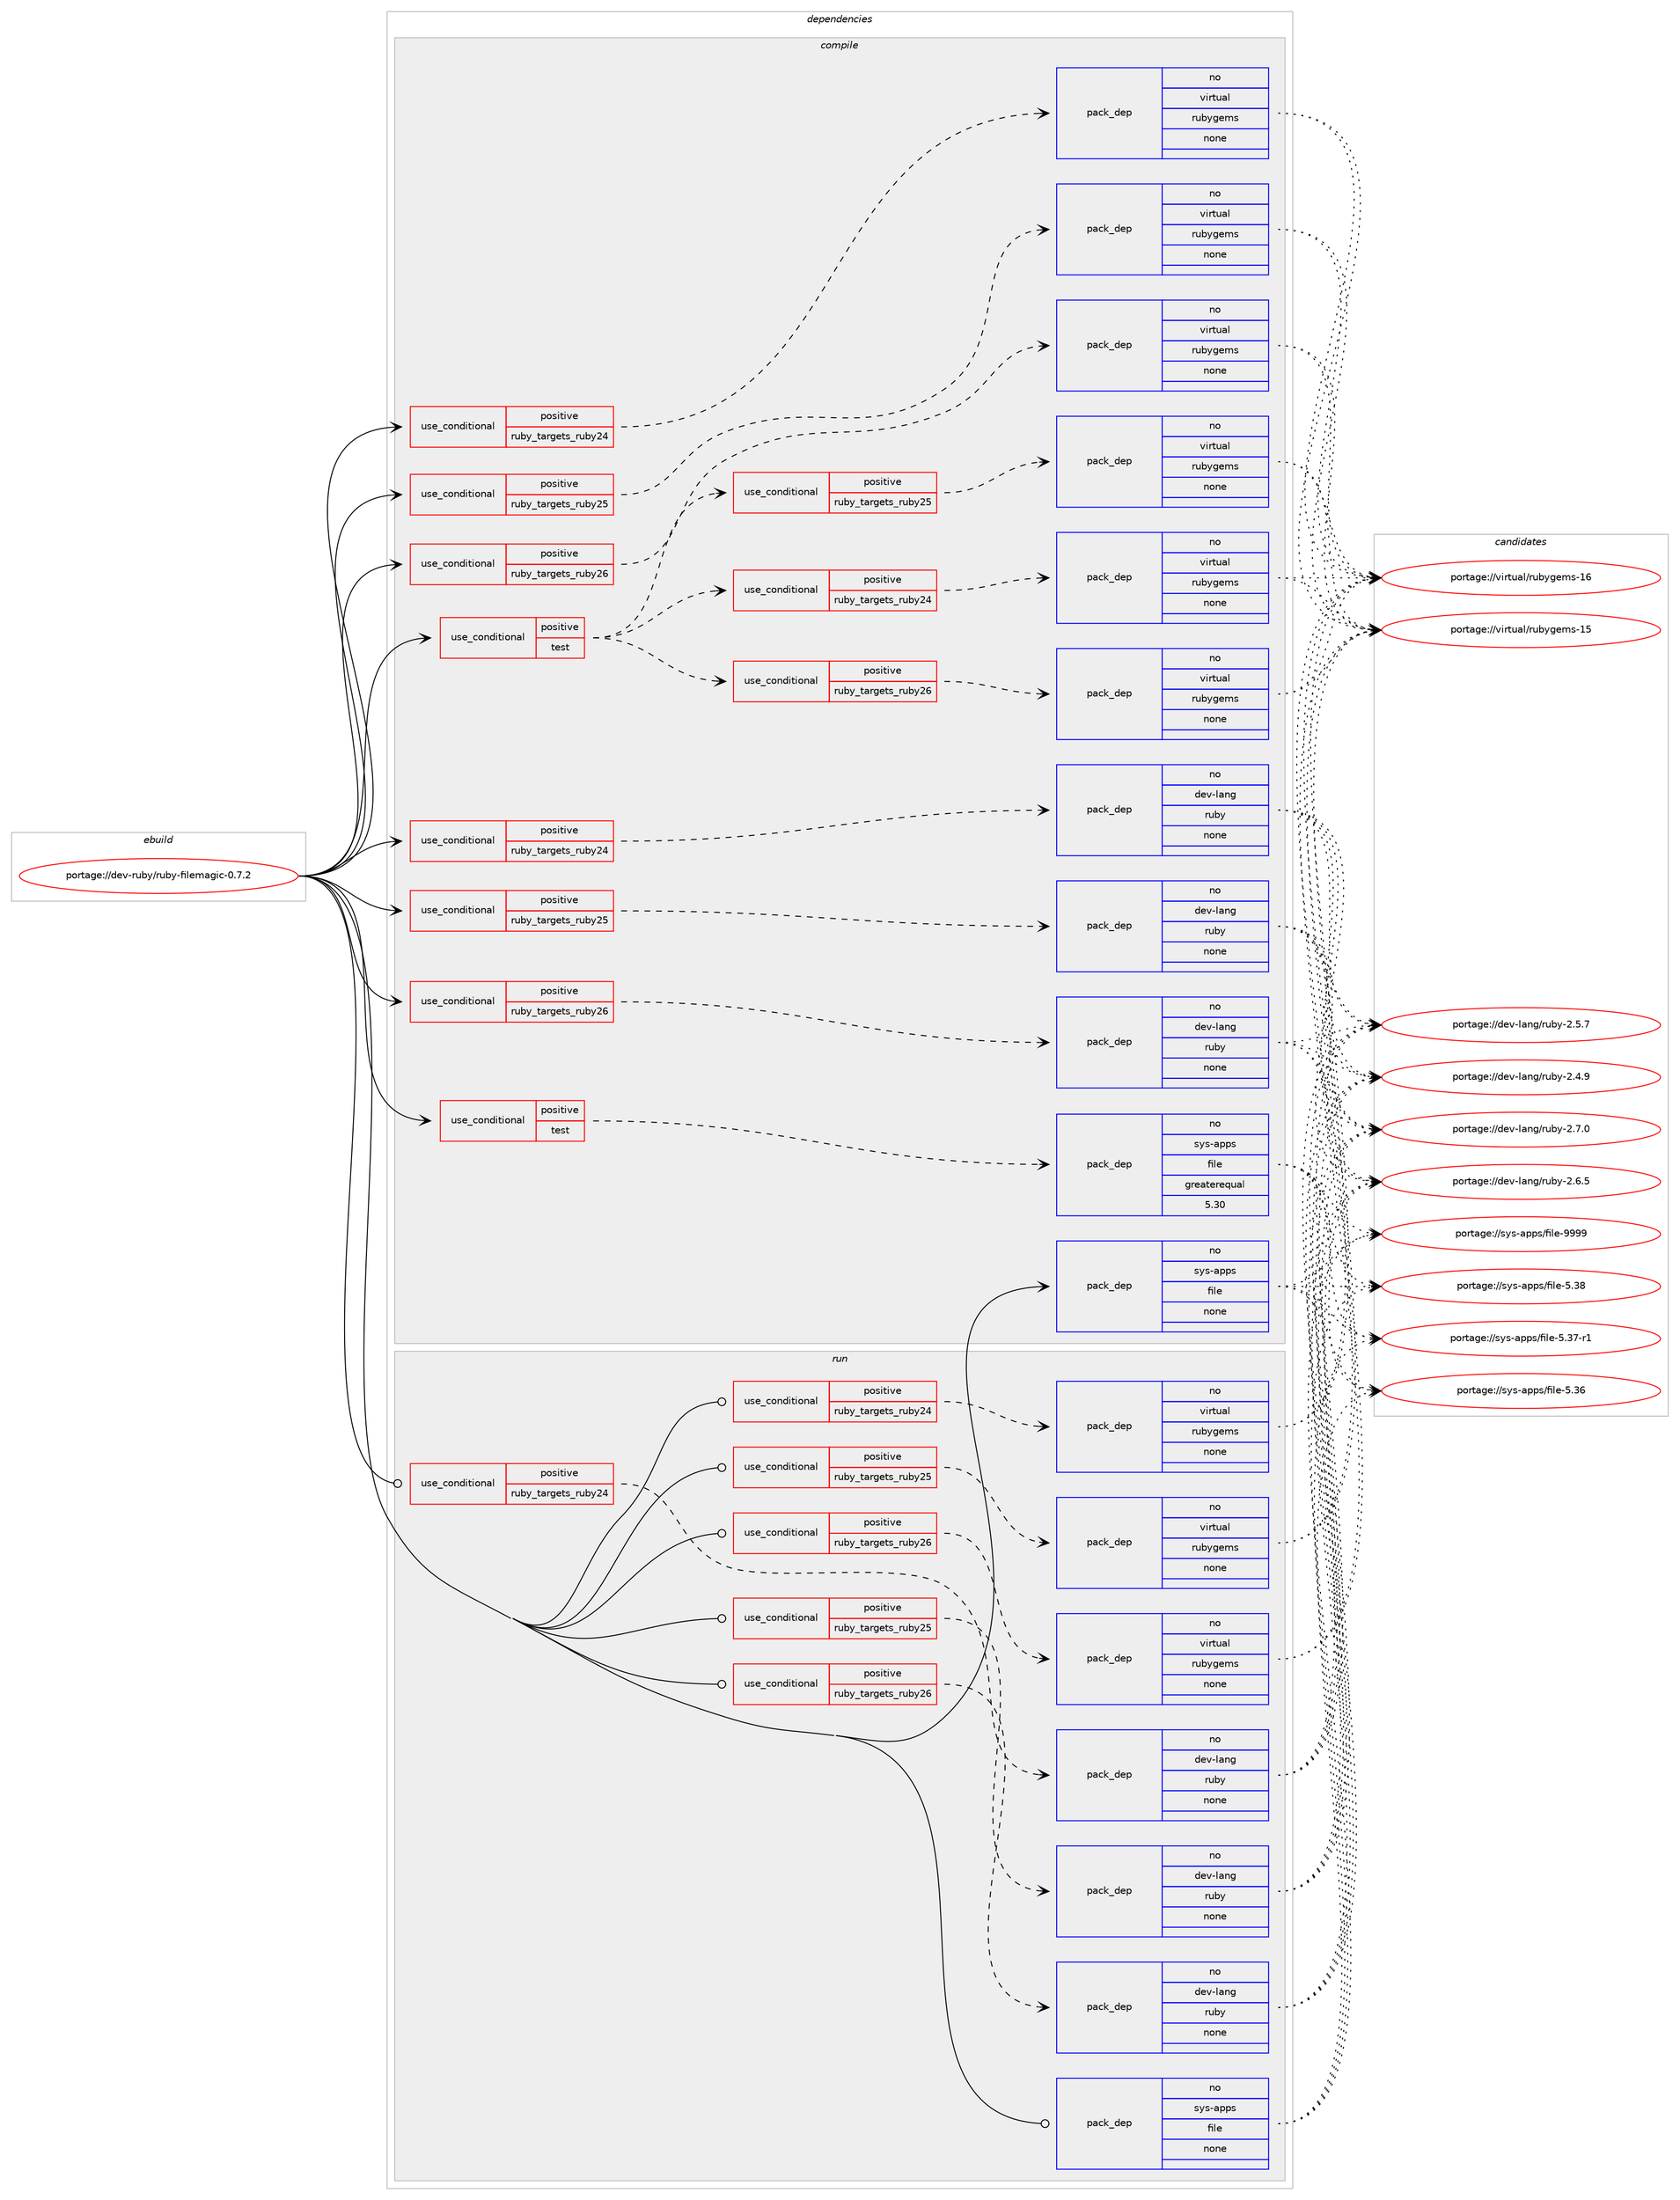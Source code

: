digraph prolog {

# *************
# Graph options
# *************

newrank=true;
concentrate=true;
compound=true;
graph [rankdir=LR,fontname=Helvetica,fontsize=10,ranksep=1.5];#, ranksep=2.5, nodesep=0.2];
edge  [arrowhead=vee];
node  [fontname=Helvetica,fontsize=10];

# **********
# The ebuild
# **********

subgraph cluster_leftcol {
color=gray;
label=<<i>ebuild</i>>;
id [label="portage://dev-ruby/ruby-filemagic-0.7.2", color=red, width=4, href="../dev-ruby/ruby-filemagic-0.7.2.svg"];
}

# ****************
# The dependencies
# ****************

subgraph cluster_midcol {
color=gray;
label=<<i>dependencies</i>>;
subgraph cluster_compile {
fillcolor="#eeeeee";
style=filled;
label=<<i>compile</i>>;
subgraph cond72738 {
dependency327227 [label=<<TABLE BORDER="0" CELLBORDER="1" CELLSPACING="0" CELLPADDING="4"><TR><TD ROWSPAN="3" CELLPADDING="10">use_conditional</TD></TR><TR><TD>positive</TD></TR><TR><TD>ruby_targets_ruby24</TD></TR></TABLE>>, shape=none, color=red];
subgraph pack249742 {
dependency327228 [label=<<TABLE BORDER="0" CELLBORDER="1" CELLSPACING="0" CELLPADDING="4" WIDTH="220"><TR><TD ROWSPAN="6" CELLPADDING="30">pack_dep</TD></TR><TR><TD WIDTH="110">no</TD></TR><TR><TD>dev-lang</TD></TR><TR><TD>ruby</TD></TR><TR><TD>none</TD></TR><TR><TD></TD></TR></TABLE>>, shape=none, color=blue];
}
dependency327227:e -> dependency327228:w [weight=20,style="dashed",arrowhead="vee"];
}
id:e -> dependency327227:w [weight=20,style="solid",arrowhead="vee"];
subgraph cond72739 {
dependency327229 [label=<<TABLE BORDER="0" CELLBORDER="1" CELLSPACING="0" CELLPADDING="4"><TR><TD ROWSPAN="3" CELLPADDING="10">use_conditional</TD></TR><TR><TD>positive</TD></TR><TR><TD>ruby_targets_ruby24</TD></TR></TABLE>>, shape=none, color=red];
subgraph pack249743 {
dependency327230 [label=<<TABLE BORDER="0" CELLBORDER="1" CELLSPACING="0" CELLPADDING="4" WIDTH="220"><TR><TD ROWSPAN="6" CELLPADDING="30">pack_dep</TD></TR><TR><TD WIDTH="110">no</TD></TR><TR><TD>virtual</TD></TR><TR><TD>rubygems</TD></TR><TR><TD>none</TD></TR><TR><TD></TD></TR></TABLE>>, shape=none, color=blue];
}
dependency327229:e -> dependency327230:w [weight=20,style="dashed",arrowhead="vee"];
}
id:e -> dependency327229:w [weight=20,style="solid",arrowhead="vee"];
subgraph cond72740 {
dependency327231 [label=<<TABLE BORDER="0" CELLBORDER="1" CELLSPACING="0" CELLPADDING="4"><TR><TD ROWSPAN="3" CELLPADDING="10">use_conditional</TD></TR><TR><TD>positive</TD></TR><TR><TD>ruby_targets_ruby25</TD></TR></TABLE>>, shape=none, color=red];
subgraph pack249744 {
dependency327232 [label=<<TABLE BORDER="0" CELLBORDER="1" CELLSPACING="0" CELLPADDING="4" WIDTH="220"><TR><TD ROWSPAN="6" CELLPADDING="30">pack_dep</TD></TR><TR><TD WIDTH="110">no</TD></TR><TR><TD>dev-lang</TD></TR><TR><TD>ruby</TD></TR><TR><TD>none</TD></TR><TR><TD></TD></TR></TABLE>>, shape=none, color=blue];
}
dependency327231:e -> dependency327232:w [weight=20,style="dashed",arrowhead="vee"];
}
id:e -> dependency327231:w [weight=20,style="solid",arrowhead="vee"];
subgraph cond72741 {
dependency327233 [label=<<TABLE BORDER="0" CELLBORDER="1" CELLSPACING="0" CELLPADDING="4"><TR><TD ROWSPAN="3" CELLPADDING="10">use_conditional</TD></TR><TR><TD>positive</TD></TR><TR><TD>ruby_targets_ruby25</TD></TR></TABLE>>, shape=none, color=red];
subgraph pack249745 {
dependency327234 [label=<<TABLE BORDER="0" CELLBORDER="1" CELLSPACING="0" CELLPADDING="4" WIDTH="220"><TR><TD ROWSPAN="6" CELLPADDING="30">pack_dep</TD></TR><TR><TD WIDTH="110">no</TD></TR><TR><TD>virtual</TD></TR><TR><TD>rubygems</TD></TR><TR><TD>none</TD></TR><TR><TD></TD></TR></TABLE>>, shape=none, color=blue];
}
dependency327233:e -> dependency327234:w [weight=20,style="dashed",arrowhead="vee"];
}
id:e -> dependency327233:w [weight=20,style="solid",arrowhead="vee"];
subgraph cond72742 {
dependency327235 [label=<<TABLE BORDER="0" CELLBORDER="1" CELLSPACING="0" CELLPADDING="4"><TR><TD ROWSPAN="3" CELLPADDING="10">use_conditional</TD></TR><TR><TD>positive</TD></TR><TR><TD>ruby_targets_ruby26</TD></TR></TABLE>>, shape=none, color=red];
subgraph pack249746 {
dependency327236 [label=<<TABLE BORDER="0" CELLBORDER="1" CELLSPACING="0" CELLPADDING="4" WIDTH="220"><TR><TD ROWSPAN="6" CELLPADDING="30">pack_dep</TD></TR><TR><TD WIDTH="110">no</TD></TR><TR><TD>dev-lang</TD></TR><TR><TD>ruby</TD></TR><TR><TD>none</TD></TR><TR><TD></TD></TR></TABLE>>, shape=none, color=blue];
}
dependency327235:e -> dependency327236:w [weight=20,style="dashed",arrowhead="vee"];
}
id:e -> dependency327235:w [weight=20,style="solid",arrowhead="vee"];
subgraph cond72743 {
dependency327237 [label=<<TABLE BORDER="0" CELLBORDER="1" CELLSPACING="0" CELLPADDING="4"><TR><TD ROWSPAN="3" CELLPADDING="10">use_conditional</TD></TR><TR><TD>positive</TD></TR><TR><TD>ruby_targets_ruby26</TD></TR></TABLE>>, shape=none, color=red];
subgraph pack249747 {
dependency327238 [label=<<TABLE BORDER="0" CELLBORDER="1" CELLSPACING="0" CELLPADDING="4" WIDTH="220"><TR><TD ROWSPAN="6" CELLPADDING="30">pack_dep</TD></TR><TR><TD WIDTH="110">no</TD></TR><TR><TD>virtual</TD></TR><TR><TD>rubygems</TD></TR><TR><TD>none</TD></TR><TR><TD></TD></TR></TABLE>>, shape=none, color=blue];
}
dependency327237:e -> dependency327238:w [weight=20,style="dashed",arrowhead="vee"];
}
id:e -> dependency327237:w [weight=20,style="solid",arrowhead="vee"];
subgraph cond72744 {
dependency327239 [label=<<TABLE BORDER="0" CELLBORDER="1" CELLSPACING="0" CELLPADDING="4"><TR><TD ROWSPAN="3" CELLPADDING="10">use_conditional</TD></TR><TR><TD>positive</TD></TR><TR><TD>test</TD></TR></TABLE>>, shape=none, color=red];
subgraph cond72745 {
dependency327240 [label=<<TABLE BORDER="0" CELLBORDER="1" CELLSPACING="0" CELLPADDING="4"><TR><TD ROWSPAN="3" CELLPADDING="10">use_conditional</TD></TR><TR><TD>positive</TD></TR><TR><TD>ruby_targets_ruby24</TD></TR></TABLE>>, shape=none, color=red];
subgraph pack249748 {
dependency327241 [label=<<TABLE BORDER="0" CELLBORDER="1" CELLSPACING="0" CELLPADDING="4" WIDTH="220"><TR><TD ROWSPAN="6" CELLPADDING="30">pack_dep</TD></TR><TR><TD WIDTH="110">no</TD></TR><TR><TD>virtual</TD></TR><TR><TD>rubygems</TD></TR><TR><TD>none</TD></TR><TR><TD></TD></TR></TABLE>>, shape=none, color=blue];
}
dependency327240:e -> dependency327241:w [weight=20,style="dashed",arrowhead="vee"];
}
dependency327239:e -> dependency327240:w [weight=20,style="dashed",arrowhead="vee"];
subgraph cond72746 {
dependency327242 [label=<<TABLE BORDER="0" CELLBORDER="1" CELLSPACING="0" CELLPADDING="4"><TR><TD ROWSPAN="3" CELLPADDING="10">use_conditional</TD></TR><TR><TD>positive</TD></TR><TR><TD>ruby_targets_ruby25</TD></TR></TABLE>>, shape=none, color=red];
subgraph pack249749 {
dependency327243 [label=<<TABLE BORDER="0" CELLBORDER="1" CELLSPACING="0" CELLPADDING="4" WIDTH="220"><TR><TD ROWSPAN="6" CELLPADDING="30">pack_dep</TD></TR><TR><TD WIDTH="110">no</TD></TR><TR><TD>virtual</TD></TR><TR><TD>rubygems</TD></TR><TR><TD>none</TD></TR><TR><TD></TD></TR></TABLE>>, shape=none, color=blue];
}
dependency327242:e -> dependency327243:w [weight=20,style="dashed",arrowhead="vee"];
}
dependency327239:e -> dependency327242:w [weight=20,style="dashed",arrowhead="vee"];
subgraph cond72747 {
dependency327244 [label=<<TABLE BORDER="0" CELLBORDER="1" CELLSPACING="0" CELLPADDING="4"><TR><TD ROWSPAN="3" CELLPADDING="10">use_conditional</TD></TR><TR><TD>positive</TD></TR><TR><TD>ruby_targets_ruby26</TD></TR></TABLE>>, shape=none, color=red];
subgraph pack249750 {
dependency327245 [label=<<TABLE BORDER="0" CELLBORDER="1" CELLSPACING="0" CELLPADDING="4" WIDTH="220"><TR><TD ROWSPAN="6" CELLPADDING="30">pack_dep</TD></TR><TR><TD WIDTH="110">no</TD></TR><TR><TD>virtual</TD></TR><TR><TD>rubygems</TD></TR><TR><TD>none</TD></TR><TR><TD></TD></TR></TABLE>>, shape=none, color=blue];
}
dependency327244:e -> dependency327245:w [weight=20,style="dashed",arrowhead="vee"];
}
dependency327239:e -> dependency327244:w [weight=20,style="dashed",arrowhead="vee"];
}
id:e -> dependency327239:w [weight=20,style="solid",arrowhead="vee"];
subgraph cond72748 {
dependency327246 [label=<<TABLE BORDER="0" CELLBORDER="1" CELLSPACING="0" CELLPADDING="4"><TR><TD ROWSPAN="3" CELLPADDING="10">use_conditional</TD></TR><TR><TD>positive</TD></TR><TR><TD>test</TD></TR></TABLE>>, shape=none, color=red];
subgraph pack249751 {
dependency327247 [label=<<TABLE BORDER="0" CELLBORDER="1" CELLSPACING="0" CELLPADDING="4" WIDTH="220"><TR><TD ROWSPAN="6" CELLPADDING="30">pack_dep</TD></TR><TR><TD WIDTH="110">no</TD></TR><TR><TD>sys-apps</TD></TR><TR><TD>file</TD></TR><TR><TD>greaterequal</TD></TR><TR><TD>5.30</TD></TR></TABLE>>, shape=none, color=blue];
}
dependency327246:e -> dependency327247:w [weight=20,style="dashed",arrowhead="vee"];
}
id:e -> dependency327246:w [weight=20,style="solid",arrowhead="vee"];
subgraph pack249752 {
dependency327248 [label=<<TABLE BORDER="0" CELLBORDER="1" CELLSPACING="0" CELLPADDING="4" WIDTH="220"><TR><TD ROWSPAN="6" CELLPADDING="30">pack_dep</TD></TR><TR><TD WIDTH="110">no</TD></TR><TR><TD>sys-apps</TD></TR><TR><TD>file</TD></TR><TR><TD>none</TD></TR><TR><TD></TD></TR></TABLE>>, shape=none, color=blue];
}
id:e -> dependency327248:w [weight=20,style="solid",arrowhead="vee"];
}
subgraph cluster_compileandrun {
fillcolor="#eeeeee";
style=filled;
label=<<i>compile and run</i>>;
}
subgraph cluster_run {
fillcolor="#eeeeee";
style=filled;
label=<<i>run</i>>;
subgraph cond72749 {
dependency327249 [label=<<TABLE BORDER="0" CELLBORDER="1" CELLSPACING="0" CELLPADDING="4"><TR><TD ROWSPAN="3" CELLPADDING="10">use_conditional</TD></TR><TR><TD>positive</TD></TR><TR><TD>ruby_targets_ruby24</TD></TR></TABLE>>, shape=none, color=red];
subgraph pack249753 {
dependency327250 [label=<<TABLE BORDER="0" CELLBORDER="1" CELLSPACING="0" CELLPADDING="4" WIDTH="220"><TR><TD ROWSPAN="6" CELLPADDING="30">pack_dep</TD></TR><TR><TD WIDTH="110">no</TD></TR><TR><TD>dev-lang</TD></TR><TR><TD>ruby</TD></TR><TR><TD>none</TD></TR><TR><TD></TD></TR></TABLE>>, shape=none, color=blue];
}
dependency327249:e -> dependency327250:w [weight=20,style="dashed",arrowhead="vee"];
}
id:e -> dependency327249:w [weight=20,style="solid",arrowhead="odot"];
subgraph cond72750 {
dependency327251 [label=<<TABLE BORDER="0" CELLBORDER="1" CELLSPACING="0" CELLPADDING="4"><TR><TD ROWSPAN="3" CELLPADDING="10">use_conditional</TD></TR><TR><TD>positive</TD></TR><TR><TD>ruby_targets_ruby24</TD></TR></TABLE>>, shape=none, color=red];
subgraph pack249754 {
dependency327252 [label=<<TABLE BORDER="0" CELLBORDER="1" CELLSPACING="0" CELLPADDING="4" WIDTH="220"><TR><TD ROWSPAN="6" CELLPADDING="30">pack_dep</TD></TR><TR><TD WIDTH="110">no</TD></TR><TR><TD>virtual</TD></TR><TR><TD>rubygems</TD></TR><TR><TD>none</TD></TR><TR><TD></TD></TR></TABLE>>, shape=none, color=blue];
}
dependency327251:e -> dependency327252:w [weight=20,style="dashed",arrowhead="vee"];
}
id:e -> dependency327251:w [weight=20,style="solid",arrowhead="odot"];
subgraph cond72751 {
dependency327253 [label=<<TABLE BORDER="0" CELLBORDER="1" CELLSPACING="0" CELLPADDING="4"><TR><TD ROWSPAN="3" CELLPADDING="10">use_conditional</TD></TR><TR><TD>positive</TD></TR><TR><TD>ruby_targets_ruby25</TD></TR></TABLE>>, shape=none, color=red];
subgraph pack249755 {
dependency327254 [label=<<TABLE BORDER="0" CELLBORDER="1" CELLSPACING="0" CELLPADDING="4" WIDTH="220"><TR><TD ROWSPAN="6" CELLPADDING="30">pack_dep</TD></TR><TR><TD WIDTH="110">no</TD></TR><TR><TD>dev-lang</TD></TR><TR><TD>ruby</TD></TR><TR><TD>none</TD></TR><TR><TD></TD></TR></TABLE>>, shape=none, color=blue];
}
dependency327253:e -> dependency327254:w [weight=20,style="dashed",arrowhead="vee"];
}
id:e -> dependency327253:w [weight=20,style="solid",arrowhead="odot"];
subgraph cond72752 {
dependency327255 [label=<<TABLE BORDER="0" CELLBORDER="1" CELLSPACING="0" CELLPADDING="4"><TR><TD ROWSPAN="3" CELLPADDING="10">use_conditional</TD></TR><TR><TD>positive</TD></TR><TR><TD>ruby_targets_ruby25</TD></TR></TABLE>>, shape=none, color=red];
subgraph pack249756 {
dependency327256 [label=<<TABLE BORDER="0" CELLBORDER="1" CELLSPACING="0" CELLPADDING="4" WIDTH="220"><TR><TD ROWSPAN="6" CELLPADDING="30">pack_dep</TD></TR><TR><TD WIDTH="110">no</TD></TR><TR><TD>virtual</TD></TR><TR><TD>rubygems</TD></TR><TR><TD>none</TD></TR><TR><TD></TD></TR></TABLE>>, shape=none, color=blue];
}
dependency327255:e -> dependency327256:w [weight=20,style="dashed",arrowhead="vee"];
}
id:e -> dependency327255:w [weight=20,style="solid",arrowhead="odot"];
subgraph cond72753 {
dependency327257 [label=<<TABLE BORDER="0" CELLBORDER="1" CELLSPACING="0" CELLPADDING="4"><TR><TD ROWSPAN="3" CELLPADDING="10">use_conditional</TD></TR><TR><TD>positive</TD></TR><TR><TD>ruby_targets_ruby26</TD></TR></TABLE>>, shape=none, color=red];
subgraph pack249757 {
dependency327258 [label=<<TABLE BORDER="0" CELLBORDER="1" CELLSPACING="0" CELLPADDING="4" WIDTH="220"><TR><TD ROWSPAN="6" CELLPADDING="30">pack_dep</TD></TR><TR><TD WIDTH="110">no</TD></TR><TR><TD>dev-lang</TD></TR><TR><TD>ruby</TD></TR><TR><TD>none</TD></TR><TR><TD></TD></TR></TABLE>>, shape=none, color=blue];
}
dependency327257:e -> dependency327258:w [weight=20,style="dashed",arrowhead="vee"];
}
id:e -> dependency327257:w [weight=20,style="solid",arrowhead="odot"];
subgraph cond72754 {
dependency327259 [label=<<TABLE BORDER="0" CELLBORDER="1" CELLSPACING="0" CELLPADDING="4"><TR><TD ROWSPAN="3" CELLPADDING="10">use_conditional</TD></TR><TR><TD>positive</TD></TR><TR><TD>ruby_targets_ruby26</TD></TR></TABLE>>, shape=none, color=red];
subgraph pack249758 {
dependency327260 [label=<<TABLE BORDER="0" CELLBORDER="1" CELLSPACING="0" CELLPADDING="4" WIDTH="220"><TR><TD ROWSPAN="6" CELLPADDING="30">pack_dep</TD></TR><TR><TD WIDTH="110">no</TD></TR><TR><TD>virtual</TD></TR><TR><TD>rubygems</TD></TR><TR><TD>none</TD></TR><TR><TD></TD></TR></TABLE>>, shape=none, color=blue];
}
dependency327259:e -> dependency327260:w [weight=20,style="dashed",arrowhead="vee"];
}
id:e -> dependency327259:w [weight=20,style="solid",arrowhead="odot"];
subgraph pack249759 {
dependency327261 [label=<<TABLE BORDER="0" CELLBORDER="1" CELLSPACING="0" CELLPADDING="4" WIDTH="220"><TR><TD ROWSPAN="6" CELLPADDING="30">pack_dep</TD></TR><TR><TD WIDTH="110">no</TD></TR><TR><TD>sys-apps</TD></TR><TR><TD>file</TD></TR><TR><TD>none</TD></TR><TR><TD></TD></TR></TABLE>>, shape=none, color=blue];
}
id:e -> dependency327261:w [weight=20,style="solid",arrowhead="odot"];
}
}

# **************
# The candidates
# **************

subgraph cluster_choices {
rank=same;
color=gray;
label=<<i>candidates</i>>;

subgraph choice249742 {
color=black;
nodesep=1;
choice10010111845108971101034711411798121455046554648 [label="portage://dev-lang/ruby-2.7.0", color=red, width=4,href="../dev-lang/ruby-2.7.0.svg"];
choice10010111845108971101034711411798121455046544653 [label="portage://dev-lang/ruby-2.6.5", color=red, width=4,href="../dev-lang/ruby-2.6.5.svg"];
choice10010111845108971101034711411798121455046534655 [label="portage://dev-lang/ruby-2.5.7", color=red, width=4,href="../dev-lang/ruby-2.5.7.svg"];
choice10010111845108971101034711411798121455046524657 [label="portage://dev-lang/ruby-2.4.9", color=red, width=4,href="../dev-lang/ruby-2.4.9.svg"];
dependency327228:e -> choice10010111845108971101034711411798121455046554648:w [style=dotted,weight="100"];
dependency327228:e -> choice10010111845108971101034711411798121455046544653:w [style=dotted,weight="100"];
dependency327228:e -> choice10010111845108971101034711411798121455046534655:w [style=dotted,weight="100"];
dependency327228:e -> choice10010111845108971101034711411798121455046524657:w [style=dotted,weight="100"];
}
subgraph choice249743 {
color=black;
nodesep=1;
choice118105114116117971084711411798121103101109115454954 [label="portage://virtual/rubygems-16", color=red, width=4,href="../virtual/rubygems-16.svg"];
choice118105114116117971084711411798121103101109115454953 [label="portage://virtual/rubygems-15", color=red, width=4,href="../virtual/rubygems-15.svg"];
dependency327230:e -> choice118105114116117971084711411798121103101109115454954:w [style=dotted,weight="100"];
dependency327230:e -> choice118105114116117971084711411798121103101109115454953:w [style=dotted,weight="100"];
}
subgraph choice249744 {
color=black;
nodesep=1;
choice10010111845108971101034711411798121455046554648 [label="portage://dev-lang/ruby-2.7.0", color=red, width=4,href="../dev-lang/ruby-2.7.0.svg"];
choice10010111845108971101034711411798121455046544653 [label="portage://dev-lang/ruby-2.6.5", color=red, width=4,href="../dev-lang/ruby-2.6.5.svg"];
choice10010111845108971101034711411798121455046534655 [label="portage://dev-lang/ruby-2.5.7", color=red, width=4,href="../dev-lang/ruby-2.5.7.svg"];
choice10010111845108971101034711411798121455046524657 [label="portage://dev-lang/ruby-2.4.9", color=red, width=4,href="../dev-lang/ruby-2.4.9.svg"];
dependency327232:e -> choice10010111845108971101034711411798121455046554648:w [style=dotted,weight="100"];
dependency327232:e -> choice10010111845108971101034711411798121455046544653:w [style=dotted,weight="100"];
dependency327232:e -> choice10010111845108971101034711411798121455046534655:w [style=dotted,weight="100"];
dependency327232:e -> choice10010111845108971101034711411798121455046524657:w [style=dotted,weight="100"];
}
subgraph choice249745 {
color=black;
nodesep=1;
choice118105114116117971084711411798121103101109115454954 [label="portage://virtual/rubygems-16", color=red, width=4,href="../virtual/rubygems-16.svg"];
choice118105114116117971084711411798121103101109115454953 [label="portage://virtual/rubygems-15", color=red, width=4,href="../virtual/rubygems-15.svg"];
dependency327234:e -> choice118105114116117971084711411798121103101109115454954:w [style=dotted,weight="100"];
dependency327234:e -> choice118105114116117971084711411798121103101109115454953:w [style=dotted,weight="100"];
}
subgraph choice249746 {
color=black;
nodesep=1;
choice10010111845108971101034711411798121455046554648 [label="portage://dev-lang/ruby-2.7.0", color=red, width=4,href="../dev-lang/ruby-2.7.0.svg"];
choice10010111845108971101034711411798121455046544653 [label="portage://dev-lang/ruby-2.6.5", color=red, width=4,href="../dev-lang/ruby-2.6.5.svg"];
choice10010111845108971101034711411798121455046534655 [label="portage://dev-lang/ruby-2.5.7", color=red, width=4,href="../dev-lang/ruby-2.5.7.svg"];
choice10010111845108971101034711411798121455046524657 [label="portage://dev-lang/ruby-2.4.9", color=red, width=4,href="../dev-lang/ruby-2.4.9.svg"];
dependency327236:e -> choice10010111845108971101034711411798121455046554648:w [style=dotted,weight="100"];
dependency327236:e -> choice10010111845108971101034711411798121455046544653:w [style=dotted,weight="100"];
dependency327236:e -> choice10010111845108971101034711411798121455046534655:w [style=dotted,weight="100"];
dependency327236:e -> choice10010111845108971101034711411798121455046524657:w [style=dotted,weight="100"];
}
subgraph choice249747 {
color=black;
nodesep=1;
choice118105114116117971084711411798121103101109115454954 [label="portage://virtual/rubygems-16", color=red, width=4,href="../virtual/rubygems-16.svg"];
choice118105114116117971084711411798121103101109115454953 [label="portage://virtual/rubygems-15", color=red, width=4,href="../virtual/rubygems-15.svg"];
dependency327238:e -> choice118105114116117971084711411798121103101109115454954:w [style=dotted,weight="100"];
dependency327238:e -> choice118105114116117971084711411798121103101109115454953:w [style=dotted,weight="100"];
}
subgraph choice249748 {
color=black;
nodesep=1;
choice118105114116117971084711411798121103101109115454954 [label="portage://virtual/rubygems-16", color=red, width=4,href="../virtual/rubygems-16.svg"];
choice118105114116117971084711411798121103101109115454953 [label="portage://virtual/rubygems-15", color=red, width=4,href="../virtual/rubygems-15.svg"];
dependency327241:e -> choice118105114116117971084711411798121103101109115454954:w [style=dotted,weight="100"];
dependency327241:e -> choice118105114116117971084711411798121103101109115454953:w [style=dotted,weight="100"];
}
subgraph choice249749 {
color=black;
nodesep=1;
choice118105114116117971084711411798121103101109115454954 [label="portage://virtual/rubygems-16", color=red, width=4,href="../virtual/rubygems-16.svg"];
choice118105114116117971084711411798121103101109115454953 [label="portage://virtual/rubygems-15", color=red, width=4,href="../virtual/rubygems-15.svg"];
dependency327243:e -> choice118105114116117971084711411798121103101109115454954:w [style=dotted,weight="100"];
dependency327243:e -> choice118105114116117971084711411798121103101109115454953:w [style=dotted,weight="100"];
}
subgraph choice249750 {
color=black;
nodesep=1;
choice118105114116117971084711411798121103101109115454954 [label="portage://virtual/rubygems-16", color=red, width=4,href="../virtual/rubygems-16.svg"];
choice118105114116117971084711411798121103101109115454953 [label="portage://virtual/rubygems-15", color=red, width=4,href="../virtual/rubygems-15.svg"];
dependency327245:e -> choice118105114116117971084711411798121103101109115454954:w [style=dotted,weight="100"];
dependency327245:e -> choice118105114116117971084711411798121103101109115454953:w [style=dotted,weight="100"];
}
subgraph choice249751 {
color=black;
nodesep=1;
choice1151211154597112112115471021051081014557575757 [label="portage://sys-apps/file-9999", color=red, width=4,href="../sys-apps/file-9999.svg"];
choice1151211154597112112115471021051081014553465156 [label="portage://sys-apps/file-5.38", color=red, width=4,href="../sys-apps/file-5.38.svg"];
choice11512111545971121121154710210510810145534651554511449 [label="portage://sys-apps/file-5.37-r1", color=red, width=4,href="../sys-apps/file-5.37-r1.svg"];
choice1151211154597112112115471021051081014553465154 [label="portage://sys-apps/file-5.36", color=red, width=4,href="../sys-apps/file-5.36.svg"];
dependency327247:e -> choice1151211154597112112115471021051081014557575757:w [style=dotted,weight="100"];
dependency327247:e -> choice1151211154597112112115471021051081014553465156:w [style=dotted,weight="100"];
dependency327247:e -> choice11512111545971121121154710210510810145534651554511449:w [style=dotted,weight="100"];
dependency327247:e -> choice1151211154597112112115471021051081014553465154:w [style=dotted,weight="100"];
}
subgraph choice249752 {
color=black;
nodesep=1;
choice1151211154597112112115471021051081014557575757 [label="portage://sys-apps/file-9999", color=red, width=4,href="../sys-apps/file-9999.svg"];
choice1151211154597112112115471021051081014553465156 [label="portage://sys-apps/file-5.38", color=red, width=4,href="../sys-apps/file-5.38.svg"];
choice11512111545971121121154710210510810145534651554511449 [label="portage://sys-apps/file-5.37-r1", color=red, width=4,href="../sys-apps/file-5.37-r1.svg"];
choice1151211154597112112115471021051081014553465154 [label="portage://sys-apps/file-5.36", color=red, width=4,href="../sys-apps/file-5.36.svg"];
dependency327248:e -> choice1151211154597112112115471021051081014557575757:w [style=dotted,weight="100"];
dependency327248:e -> choice1151211154597112112115471021051081014553465156:w [style=dotted,weight="100"];
dependency327248:e -> choice11512111545971121121154710210510810145534651554511449:w [style=dotted,weight="100"];
dependency327248:e -> choice1151211154597112112115471021051081014553465154:w [style=dotted,weight="100"];
}
subgraph choice249753 {
color=black;
nodesep=1;
choice10010111845108971101034711411798121455046554648 [label="portage://dev-lang/ruby-2.7.0", color=red, width=4,href="../dev-lang/ruby-2.7.0.svg"];
choice10010111845108971101034711411798121455046544653 [label="portage://dev-lang/ruby-2.6.5", color=red, width=4,href="../dev-lang/ruby-2.6.5.svg"];
choice10010111845108971101034711411798121455046534655 [label="portage://dev-lang/ruby-2.5.7", color=red, width=4,href="../dev-lang/ruby-2.5.7.svg"];
choice10010111845108971101034711411798121455046524657 [label="portage://dev-lang/ruby-2.4.9", color=red, width=4,href="../dev-lang/ruby-2.4.9.svg"];
dependency327250:e -> choice10010111845108971101034711411798121455046554648:w [style=dotted,weight="100"];
dependency327250:e -> choice10010111845108971101034711411798121455046544653:w [style=dotted,weight="100"];
dependency327250:e -> choice10010111845108971101034711411798121455046534655:w [style=dotted,weight="100"];
dependency327250:e -> choice10010111845108971101034711411798121455046524657:w [style=dotted,weight="100"];
}
subgraph choice249754 {
color=black;
nodesep=1;
choice118105114116117971084711411798121103101109115454954 [label="portage://virtual/rubygems-16", color=red, width=4,href="../virtual/rubygems-16.svg"];
choice118105114116117971084711411798121103101109115454953 [label="portage://virtual/rubygems-15", color=red, width=4,href="../virtual/rubygems-15.svg"];
dependency327252:e -> choice118105114116117971084711411798121103101109115454954:w [style=dotted,weight="100"];
dependency327252:e -> choice118105114116117971084711411798121103101109115454953:w [style=dotted,weight="100"];
}
subgraph choice249755 {
color=black;
nodesep=1;
choice10010111845108971101034711411798121455046554648 [label="portage://dev-lang/ruby-2.7.0", color=red, width=4,href="../dev-lang/ruby-2.7.0.svg"];
choice10010111845108971101034711411798121455046544653 [label="portage://dev-lang/ruby-2.6.5", color=red, width=4,href="../dev-lang/ruby-2.6.5.svg"];
choice10010111845108971101034711411798121455046534655 [label="portage://dev-lang/ruby-2.5.7", color=red, width=4,href="../dev-lang/ruby-2.5.7.svg"];
choice10010111845108971101034711411798121455046524657 [label="portage://dev-lang/ruby-2.4.9", color=red, width=4,href="../dev-lang/ruby-2.4.9.svg"];
dependency327254:e -> choice10010111845108971101034711411798121455046554648:w [style=dotted,weight="100"];
dependency327254:e -> choice10010111845108971101034711411798121455046544653:w [style=dotted,weight="100"];
dependency327254:e -> choice10010111845108971101034711411798121455046534655:w [style=dotted,weight="100"];
dependency327254:e -> choice10010111845108971101034711411798121455046524657:w [style=dotted,weight="100"];
}
subgraph choice249756 {
color=black;
nodesep=1;
choice118105114116117971084711411798121103101109115454954 [label="portage://virtual/rubygems-16", color=red, width=4,href="../virtual/rubygems-16.svg"];
choice118105114116117971084711411798121103101109115454953 [label="portage://virtual/rubygems-15", color=red, width=4,href="../virtual/rubygems-15.svg"];
dependency327256:e -> choice118105114116117971084711411798121103101109115454954:w [style=dotted,weight="100"];
dependency327256:e -> choice118105114116117971084711411798121103101109115454953:w [style=dotted,weight="100"];
}
subgraph choice249757 {
color=black;
nodesep=1;
choice10010111845108971101034711411798121455046554648 [label="portage://dev-lang/ruby-2.7.0", color=red, width=4,href="../dev-lang/ruby-2.7.0.svg"];
choice10010111845108971101034711411798121455046544653 [label="portage://dev-lang/ruby-2.6.5", color=red, width=4,href="../dev-lang/ruby-2.6.5.svg"];
choice10010111845108971101034711411798121455046534655 [label="portage://dev-lang/ruby-2.5.7", color=red, width=4,href="../dev-lang/ruby-2.5.7.svg"];
choice10010111845108971101034711411798121455046524657 [label="portage://dev-lang/ruby-2.4.9", color=red, width=4,href="../dev-lang/ruby-2.4.9.svg"];
dependency327258:e -> choice10010111845108971101034711411798121455046554648:w [style=dotted,weight="100"];
dependency327258:e -> choice10010111845108971101034711411798121455046544653:w [style=dotted,weight="100"];
dependency327258:e -> choice10010111845108971101034711411798121455046534655:w [style=dotted,weight="100"];
dependency327258:e -> choice10010111845108971101034711411798121455046524657:w [style=dotted,weight="100"];
}
subgraph choice249758 {
color=black;
nodesep=1;
choice118105114116117971084711411798121103101109115454954 [label="portage://virtual/rubygems-16", color=red, width=4,href="../virtual/rubygems-16.svg"];
choice118105114116117971084711411798121103101109115454953 [label="portage://virtual/rubygems-15", color=red, width=4,href="../virtual/rubygems-15.svg"];
dependency327260:e -> choice118105114116117971084711411798121103101109115454954:w [style=dotted,weight="100"];
dependency327260:e -> choice118105114116117971084711411798121103101109115454953:w [style=dotted,weight="100"];
}
subgraph choice249759 {
color=black;
nodesep=1;
choice1151211154597112112115471021051081014557575757 [label="portage://sys-apps/file-9999", color=red, width=4,href="../sys-apps/file-9999.svg"];
choice1151211154597112112115471021051081014553465156 [label="portage://sys-apps/file-5.38", color=red, width=4,href="../sys-apps/file-5.38.svg"];
choice11512111545971121121154710210510810145534651554511449 [label="portage://sys-apps/file-5.37-r1", color=red, width=4,href="../sys-apps/file-5.37-r1.svg"];
choice1151211154597112112115471021051081014553465154 [label="portage://sys-apps/file-5.36", color=red, width=4,href="../sys-apps/file-5.36.svg"];
dependency327261:e -> choice1151211154597112112115471021051081014557575757:w [style=dotted,weight="100"];
dependency327261:e -> choice1151211154597112112115471021051081014553465156:w [style=dotted,weight="100"];
dependency327261:e -> choice11512111545971121121154710210510810145534651554511449:w [style=dotted,weight="100"];
dependency327261:e -> choice1151211154597112112115471021051081014553465154:w [style=dotted,weight="100"];
}
}

}
